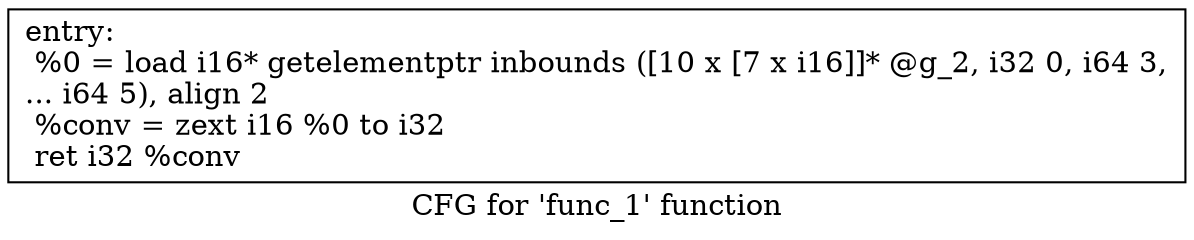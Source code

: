 digraph "CFG for 'func_1' function" {
	label="CFG for 'func_1' function";

	Node0xae7b4a8 [shape=record,label="{entry:\l  %0 = load i16* getelementptr inbounds ([10 x [7 x i16]]* @g_2, i32 0, i64 3,\l... i64 5), align 2\l  %conv = zext i16 %0 to i32\l  ret i32 %conv\l}"];
}

